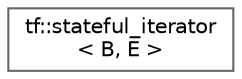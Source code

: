 digraph "类继承关系图"
{
 // LATEX_PDF_SIZE
  bgcolor="transparent";
  edge [fontname=Helvetica,fontsize=10,labelfontname=Helvetica,labelfontsize=10];
  node [fontname=Helvetica,fontsize=10,shape=box,height=0.2,width=0.4];
  rankdir="LR";
  Node0 [id="Node000000",label="tf::stateful_iterator\l\< B, E \>",height=0.2,width=0.4,color="grey40", fillcolor="white", style="filled",URL="$structtf_1_1stateful__iterator.html",tooltip=" "];
}
